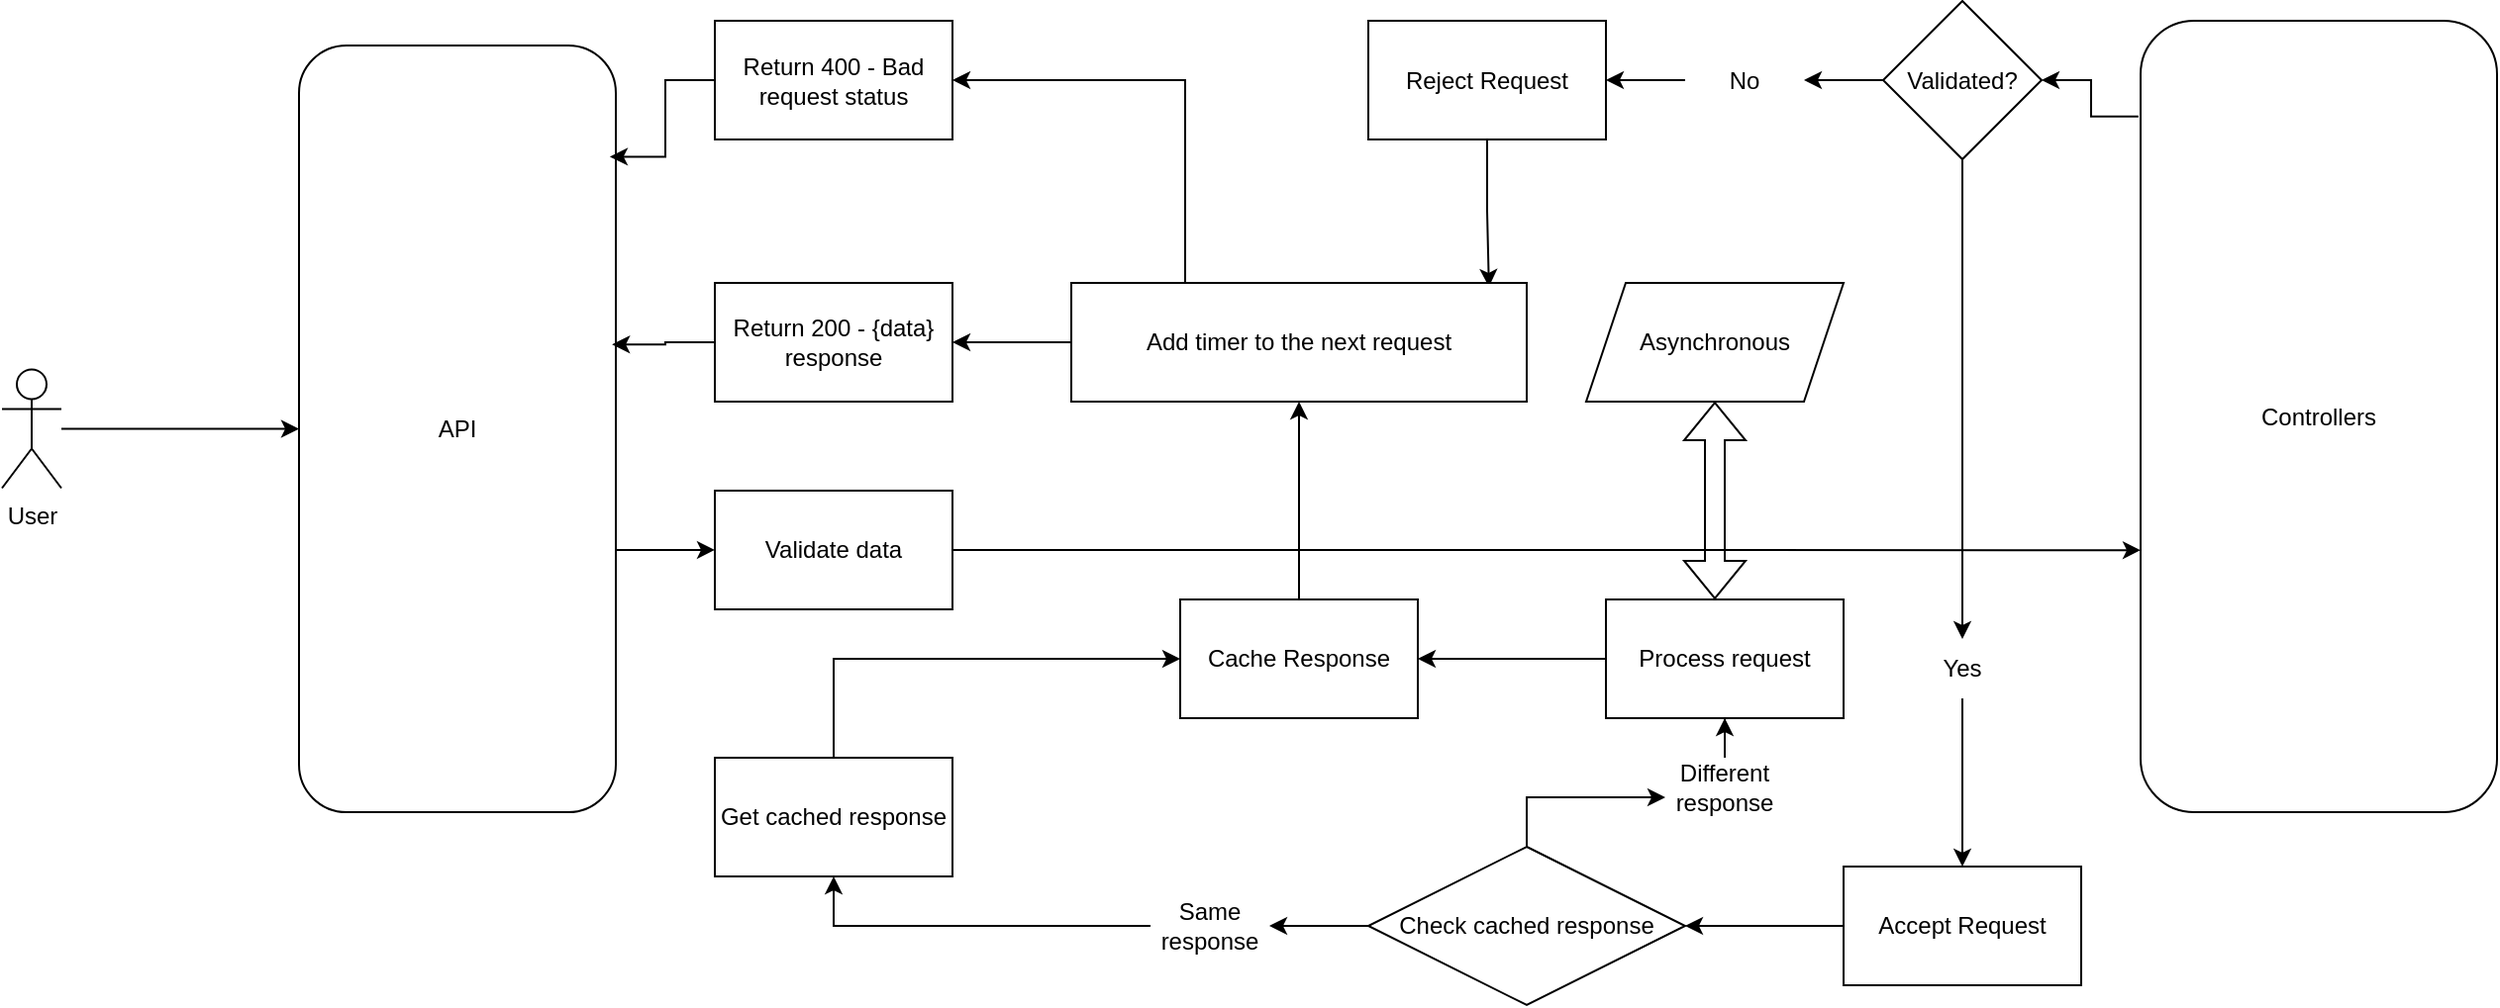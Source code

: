 <mxfile version="24.7.7">
  <diagram name="Página-1" id="wZhYJEySsufgWSKdxDIi">
    <mxGraphModel dx="2261" dy="1941" grid="1" gridSize="10" guides="1" tooltips="1" connect="1" arrows="1" fold="1" page="1" pageScale="1" pageWidth="827" pageHeight="1169" math="0" shadow="0">
      <root>
        <mxCell id="0" />
        <mxCell id="1" parent="0" />
        <mxCell id="ejJGMftJFJ5ZxU9vuZ6l-6" value="" style="edgeStyle=orthogonalEdgeStyle;rounded=0;orthogonalLoop=1;jettySize=auto;html=1;entryX=0;entryY=0.669;entryDx=0;entryDy=0;entryPerimeter=0;" edge="1" parent="1" source="ejJGMftJFJ5ZxU9vuZ6l-2" target="ejJGMftJFJ5ZxU9vuZ6l-60">
          <mxGeometry relative="1" as="geometry">
            <mxPoint x="730" y="-190" as="targetPoint" />
          </mxGeometry>
        </mxCell>
        <mxCell id="ejJGMftJFJ5ZxU9vuZ6l-53" value="" style="edgeStyle=orthogonalEdgeStyle;rounded=0;orthogonalLoop=1;jettySize=auto;html=1;exitX=0;exitY=0.5;exitDx=0;exitDy=0;" edge="1" parent="1" source="ejJGMftJFJ5ZxU9vuZ6l-30" target="ejJGMftJFJ5ZxU9vuZ6l-52">
          <mxGeometry relative="1" as="geometry" />
        </mxCell>
        <mxCell id="ejJGMftJFJ5ZxU9vuZ6l-2" value="Validate data" style="whiteSpace=wrap;html=1;" vertex="1" parent="1">
          <mxGeometry y="-95" width="120" height="60" as="geometry" />
        </mxCell>
        <mxCell id="ejJGMftJFJ5ZxU9vuZ6l-31" value="" style="edgeStyle=orthogonalEdgeStyle;rounded=0;orthogonalLoop=1;jettySize=auto;html=1;" edge="1" parent="1" source="ejJGMftJFJ5ZxU9vuZ6l-37" target="ejJGMftJFJ5ZxU9vuZ6l-30">
          <mxGeometry relative="1" as="geometry" />
        </mxCell>
        <mxCell id="ejJGMftJFJ5ZxU9vuZ6l-7" value="Validated?" style="rhombus;whiteSpace=wrap;html=1;" vertex="1" parent="1">
          <mxGeometry x="590" y="-342.5" width="80" height="80" as="geometry" />
        </mxCell>
        <mxCell id="ejJGMftJFJ5ZxU9vuZ6l-63" style="edgeStyle=orthogonalEdgeStyle;rounded=0;orthogonalLoop=1;jettySize=auto;html=1;entryX=0.917;entryY=0.033;entryDx=0;entryDy=0;entryPerimeter=0;" edge="1" parent="1" source="ejJGMftJFJ5ZxU9vuZ6l-9" target="ejJGMftJFJ5ZxU9vuZ6l-13">
          <mxGeometry relative="1" as="geometry" />
        </mxCell>
        <mxCell id="ejJGMftJFJ5ZxU9vuZ6l-9" value="Reject Request" style="whiteSpace=wrap;html=1;" vertex="1" parent="1">
          <mxGeometry x="330" y="-332.5" width="120" height="60" as="geometry" />
        </mxCell>
        <mxCell id="ejJGMftJFJ5ZxU9vuZ6l-11" value="" style="edgeStyle=orthogonalEdgeStyle;rounded=0;orthogonalLoop=1;jettySize=auto;html=1;entryX=1;entryY=0.5;entryDx=0;entryDy=0;" edge="1" parent="1" source="ejJGMftJFJ5ZxU9vuZ6l-28" target="ejJGMftJFJ5ZxU9vuZ6l-9">
          <mxGeometry relative="1" as="geometry">
            <mxPoint x="660" y="50" as="sourcePoint" />
            <mxPoint x="670" y="20" as="targetPoint" />
          </mxGeometry>
        </mxCell>
        <mxCell id="ejJGMftJFJ5ZxU9vuZ6l-64" style="edgeStyle=orthogonalEdgeStyle;rounded=0;orthogonalLoop=1;jettySize=auto;html=1;exitX=0.25;exitY=0;exitDx=0;exitDy=0;entryX=1;entryY=0.5;entryDx=0;entryDy=0;" edge="1" parent="1" source="ejJGMftJFJ5ZxU9vuZ6l-13" target="ejJGMftJFJ5ZxU9vuZ6l-32">
          <mxGeometry relative="1" as="geometry">
            <mxPoint x="197" y="-280" as="targetPoint" />
          </mxGeometry>
        </mxCell>
        <mxCell id="ejJGMftJFJ5ZxU9vuZ6l-69" style="edgeStyle=orthogonalEdgeStyle;rounded=0;orthogonalLoop=1;jettySize=auto;html=1;entryX=1;entryY=0.5;entryDx=0;entryDy=0;" edge="1" parent="1" source="ejJGMftJFJ5ZxU9vuZ6l-13" target="ejJGMftJFJ5ZxU9vuZ6l-47">
          <mxGeometry relative="1" as="geometry">
            <mxPoint x="70" y="-170" as="targetPoint" />
          </mxGeometry>
        </mxCell>
        <mxCell id="ejJGMftJFJ5ZxU9vuZ6l-13" value="Add timer to the next request" style="whiteSpace=wrap;html=1;" vertex="1" parent="1">
          <mxGeometry x="180" y="-200" width="230" height="60" as="geometry" />
        </mxCell>
        <mxCell id="ejJGMftJFJ5ZxU9vuZ6l-23" style="edgeStyle=orthogonalEdgeStyle;rounded=0;orthogonalLoop=1;jettySize=auto;html=1;exitX=0.988;exitY=0.658;exitDx=0;exitDy=0;exitPerimeter=0;" edge="1" parent="1" source="ejJGMftJFJ5ZxU9vuZ6l-17" target="ejJGMftJFJ5ZxU9vuZ6l-2">
          <mxGeometry relative="1" as="geometry">
            <mxPoint x="-60" y="-190" as="sourcePoint" />
          </mxGeometry>
        </mxCell>
        <mxCell id="ejJGMftJFJ5ZxU9vuZ6l-17" value="API" style="rounded=1;whiteSpace=wrap;html=1;" vertex="1" parent="1">
          <mxGeometry x="-210" y="-320" width="160" height="387.5" as="geometry" />
        </mxCell>
        <mxCell id="ejJGMftJFJ5ZxU9vuZ6l-22" style="edgeStyle=orthogonalEdgeStyle;rounded=0;orthogonalLoop=1;jettySize=auto;html=1;" edge="1" parent="1" source="ejJGMftJFJ5ZxU9vuZ6l-18" target="ejJGMftJFJ5ZxU9vuZ6l-17">
          <mxGeometry relative="1" as="geometry" />
        </mxCell>
        <mxCell id="ejJGMftJFJ5ZxU9vuZ6l-18" value="User" style="shape=umlActor;verticalLabelPosition=bottom;verticalAlign=top;html=1;outlineConnect=0;" vertex="1" parent="1">
          <mxGeometry x="-360" y="-156.25" width="30" height="60" as="geometry" />
        </mxCell>
        <mxCell id="ejJGMftJFJ5ZxU9vuZ6l-29" value="" style="edgeStyle=orthogonalEdgeStyle;rounded=0;orthogonalLoop=1;jettySize=auto;html=1;entryX=1;entryY=0.5;entryDx=0;entryDy=0;" edge="1" parent="1" source="ejJGMftJFJ5ZxU9vuZ6l-7" target="ejJGMftJFJ5ZxU9vuZ6l-28">
          <mxGeometry relative="1" as="geometry">
            <mxPoint x="610" y="150" as="sourcePoint" />
            <mxPoint x="610" y="80" as="targetPoint" />
          </mxGeometry>
        </mxCell>
        <mxCell id="ejJGMftJFJ5ZxU9vuZ6l-28" value="No" style="text;html=1;align=center;verticalAlign=middle;whiteSpace=wrap;rounded=0;" vertex="1" parent="1">
          <mxGeometry x="490" y="-317.5" width="60" height="30" as="geometry" />
        </mxCell>
        <mxCell id="ejJGMftJFJ5ZxU9vuZ6l-30" value="Accept Request" style="whiteSpace=wrap;html=1;" vertex="1" parent="1">
          <mxGeometry x="570" y="95" width="120" height="60" as="geometry" />
        </mxCell>
        <mxCell id="ejJGMftJFJ5ZxU9vuZ6l-34" style="edgeStyle=orthogonalEdgeStyle;rounded=0;orthogonalLoop=1;jettySize=auto;html=1;entryX=0.981;entryY=0.145;entryDx=0;entryDy=0;entryPerimeter=0;" edge="1" parent="1" source="ejJGMftJFJ5ZxU9vuZ6l-32" target="ejJGMftJFJ5ZxU9vuZ6l-17">
          <mxGeometry relative="1" as="geometry" />
        </mxCell>
        <mxCell id="ejJGMftJFJ5ZxU9vuZ6l-32" value="Return 400 - Bad request status" style="whiteSpace=wrap;html=1;" vertex="1" parent="1">
          <mxGeometry y="-332.5" width="120" height="60" as="geometry" />
        </mxCell>
        <mxCell id="ejJGMftJFJ5ZxU9vuZ6l-38" value="" style="edgeStyle=orthogonalEdgeStyle;rounded=0;orthogonalLoop=1;jettySize=auto;html=1;" edge="1" parent="1" source="ejJGMftJFJ5ZxU9vuZ6l-7" target="ejJGMftJFJ5ZxU9vuZ6l-37">
          <mxGeometry relative="1" as="geometry">
            <mxPoint x="610" y="230" as="sourcePoint" />
            <mxPoint x="610" y="320" as="targetPoint" />
          </mxGeometry>
        </mxCell>
        <mxCell id="ejJGMftJFJ5ZxU9vuZ6l-37" value="Yes" style="text;html=1;align=center;verticalAlign=middle;whiteSpace=wrap;rounded=0;" vertex="1" parent="1">
          <mxGeometry x="600" y="-20" width="60" height="30" as="geometry" />
        </mxCell>
        <mxCell id="ejJGMftJFJ5ZxU9vuZ6l-78" style="edgeStyle=orthogonalEdgeStyle;rounded=0;orthogonalLoop=1;jettySize=auto;html=1;" edge="1" parent="1" source="ejJGMftJFJ5ZxU9vuZ6l-41" target="ejJGMftJFJ5ZxU9vuZ6l-43">
          <mxGeometry relative="1" as="geometry" />
        </mxCell>
        <mxCell id="ejJGMftJFJ5ZxU9vuZ6l-41" value="Process request" style="whiteSpace=wrap;html=1;" vertex="1" parent="1">
          <mxGeometry x="450" y="-40" width="120" height="60" as="geometry" />
        </mxCell>
        <mxCell id="ejJGMftJFJ5ZxU9vuZ6l-68" style="edgeStyle=orthogonalEdgeStyle;rounded=0;orthogonalLoop=1;jettySize=auto;html=1;" edge="1" parent="1" source="ejJGMftJFJ5ZxU9vuZ6l-43" target="ejJGMftJFJ5ZxU9vuZ6l-13">
          <mxGeometry relative="1" as="geometry" />
        </mxCell>
        <mxCell id="ejJGMftJFJ5ZxU9vuZ6l-43" value="Cache Response" style="whiteSpace=wrap;html=1;" vertex="1" parent="1">
          <mxGeometry x="235" y="-40" width="120" height="60" as="geometry" />
        </mxCell>
        <mxCell id="ejJGMftJFJ5ZxU9vuZ6l-46" value="Asynchronous" style="shape=parallelogram;perimeter=parallelogramPerimeter;whiteSpace=wrap;html=1;fixedSize=1;" vertex="1" parent="1">
          <mxGeometry x="440" y="-200" width="130" height="60" as="geometry" />
        </mxCell>
        <mxCell id="ejJGMftJFJ5ZxU9vuZ6l-49" style="edgeStyle=orthogonalEdgeStyle;rounded=0;orthogonalLoop=1;jettySize=auto;html=1;entryX=0.988;entryY=0.39;entryDx=0;entryDy=0;entryPerimeter=0;" edge="1" parent="1" source="ejJGMftJFJ5ZxU9vuZ6l-47" target="ejJGMftJFJ5ZxU9vuZ6l-17">
          <mxGeometry relative="1" as="geometry" />
        </mxCell>
        <mxCell id="ejJGMftJFJ5ZxU9vuZ6l-47" value="Return 200 - {data} response" style="whiteSpace=wrap;html=1;" vertex="1" parent="1">
          <mxGeometry y="-200" width="120" height="60" as="geometry" />
        </mxCell>
        <mxCell id="ejJGMftJFJ5ZxU9vuZ6l-56" value="" style="edgeStyle=orthogonalEdgeStyle;rounded=0;orthogonalLoop=1;jettySize=auto;html=1;" edge="1" parent="1" source="ejJGMftJFJ5ZxU9vuZ6l-65" target="ejJGMftJFJ5ZxU9vuZ6l-55">
          <mxGeometry relative="1" as="geometry" />
        </mxCell>
        <mxCell id="ejJGMftJFJ5ZxU9vuZ6l-73" style="edgeStyle=orthogonalEdgeStyle;rounded=0;orthogonalLoop=1;jettySize=auto;html=1;entryX=0.5;entryY=1;entryDx=0;entryDy=0;" edge="1" parent="1" source="ejJGMftJFJ5ZxU9vuZ6l-75" target="ejJGMftJFJ5ZxU9vuZ6l-41">
          <mxGeometry relative="1" as="geometry" />
        </mxCell>
        <mxCell id="ejJGMftJFJ5ZxU9vuZ6l-76" style="edgeStyle=orthogonalEdgeStyle;rounded=0;orthogonalLoop=1;jettySize=auto;html=1;entryX=0;entryY=0.667;entryDx=0;entryDy=0;entryPerimeter=0;" edge="1" parent="1" source="ejJGMftJFJ5ZxU9vuZ6l-52" target="ejJGMftJFJ5ZxU9vuZ6l-75">
          <mxGeometry relative="1" as="geometry">
            <mxPoint x="470" y="60" as="targetPoint" />
          </mxGeometry>
        </mxCell>
        <mxCell id="ejJGMftJFJ5ZxU9vuZ6l-52" value="Check cached response" style="rhombus;whiteSpace=wrap;html=1;" vertex="1" parent="1">
          <mxGeometry x="330" y="85" width="160" height="80" as="geometry" />
        </mxCell>
        <mxCell id="ejJGMftJFJ5ZxU9vuZ6l-67" style="edgeStyle=orthogonalEdgeStyle;rounded=0;orthogonalLoop=1;jettySize=auto;html=1;entryX=0;entryY=0.5;entryDx=0;entryDy=0;exitX=0.5;exitY=0;exitDx=0;exitDy=0;" edge="1" parent="1" source="ejJGMftJFJ5ZxU9vuZ6l-55" target="ejJGMftJFJ5ZxU9vuZ6l-43">
          <mxGeometry relative="1" as="geometry" />
        </mxCell>
        <mxCell id="ejJGMftJFJ5ZxU9vuZ6l-55" value="Get cached response" style="whiteSpace=wrap;html=1;" vertex="1" parent="1">
          <mxGeometry y="40" width="120" height="60" as="geometry" />
        </mxCell>
        <mxCell id="ejJGMftJFJ5ZxU9vuZ6l-61" style="edgeStyle=orthogonalEdgeStyle;rounded=0;orthogonalLoop=1;jettySize=auto;html=1;entryX=1;entryY=0.5;entryDx=0;entryDy=0;exitX=-0.006;exitY=0.121;exitDx=0;exitDy=0;exitPerimeter=0;" edge="1" parent="1" source="ejJGMftJFJ5ZxU9vuZ6l-60" target="ejJGMftJFJ5ZxU9vuZ6l-7">
          <mxGeometry relative="1" as="geometry" />
        </mxCell>
        <mxCell id="ejJGMftJFJ5ZxU9vuZ6l-60" value="Controllers" style="rounded=1;whiteSpace=wrap;html=1;" vertex="1" parent="1">
          <mxGeometry x="720" y="-332.5" width="180" height="400" as="geometry" />
        </mxCell>
        <mxCell id="ejJGMftJFJ5ZxU9vuZ6l-66" value="" style="edgeStyle=orthogonalEdgeStyle;rounded=0;orthogonalLoop=1;jettySize=auto;html=1;" edge="1" parent="1" source="ejJGMftJFJ5ZxU9vuZ6l-52" target="ejJGMftJFJ5ZxU9vuZ6l-65">
          <mxGeometry relative="1" as="geometry">
            <mxPoint x="330" y="110" as="sourcePoint" />
            <mxPoint x="170" y="140" as="targetPoint" />
          </mxGeometry>
        </mxCell>
        <mxCell id="ejJGMftJFJ5ZxU9vuZ6l-65" value="Same response" style="text;html=1;align=center;verticalAlign=middle;whiteSpace=wrap;rounded=0;" vertex="1" parent="1">
          <mxGeometry x="220" y="110" width="60" height="30" as="geometry" />
        </mxCell>
        <mxCell id="ejJGMftJFJ5ZxU9vuZ6l-75" value="Different response" style="text;html=1;align=center;verticalAlign=middle;whiteSpace=wrap;rounded=0;" vertex="1" parent="1">
          <mxGeometry x="480" y="40" width="60" height="30" as="geometry" />
        </mxCell>
        <mxCell id="ejJGMftJFJ5ZxU9vuZ6l-79" value="" style="shape=flexArrow;endArrow=classic;startArrow=classic;html=1;rounded=0;" edge="1" parent="1" target="ejJGMftJFJ5ZxU9vuZ6l-46">
          <mxGeometry width="100" height="100" relative="1" as="geometry">
            <mxPoint x="505" y="-40" as="sourcePoint" />
            <mxPoint x="590" y="-90" as="targetPoint" />
          </mxGeometry>
        </mxCell>
      </root>
    </mxGraphModel>
  </diagram>
</mxfile>
